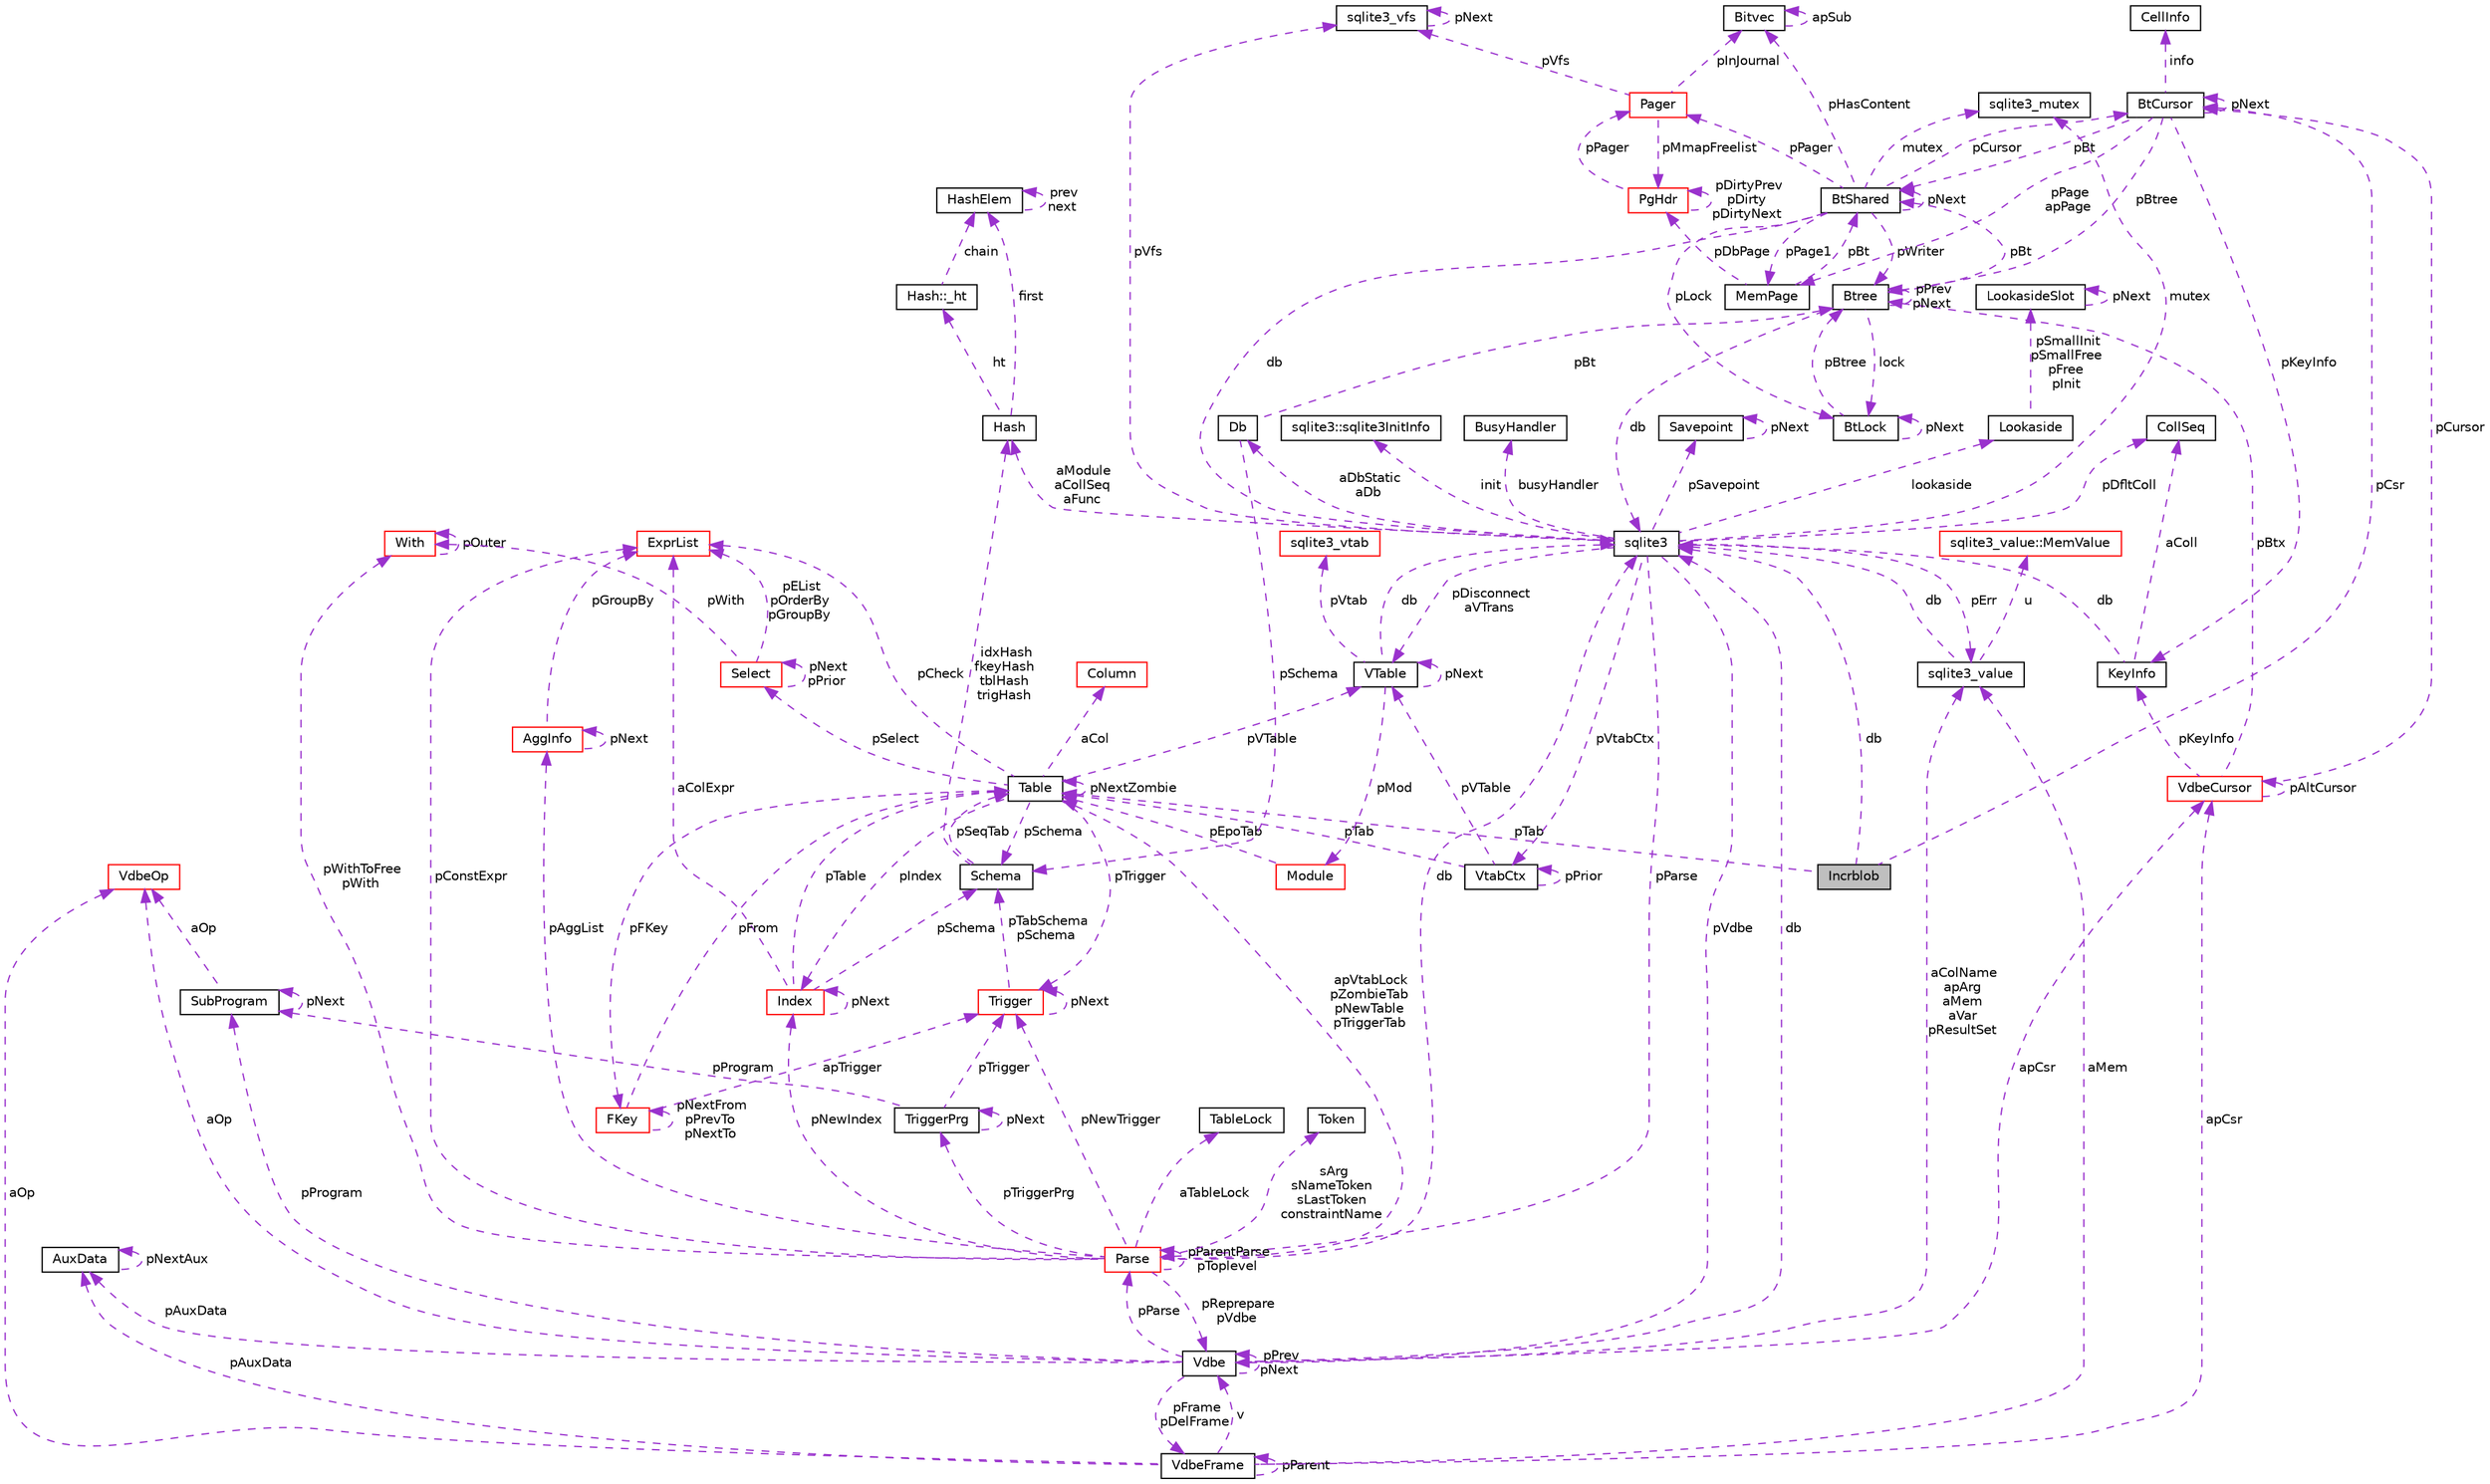 digraph "Incrblob"
{
 // LATEX_PDF_SIZE
  edge [fontname="Helvetica",fontsize="10",labelfontname="Helvetica",labelfontsize="10"];
  node [fontname="Helvetica",fontsize="10",shape=record];
  Node1 [label="Incrblob",height=0.2,width=0.4,color="black", fillcolor="grey75", style="filled", fontcolor="black",tooltip=" "];
  Node2 -> Node1 [dir="back",color="darkorchid3",fontsize="10",style="dashed",label=" pCsr" ,fontname="Helvetica"];
  Node2 [label="BtCursor",height=0.2,width=0.4,color="black", fillcolor="white", style="filled",URL="$structBtCursor.html",tooltip=" "];
  Node2 -> Node2 [dir="back",color="darkorchid3",fontsize="10",style="dashed",label=" pNext" ,fontname="Helvetica"];
  Node3 -> Node2 [dir="back",color="darkorchid3",fontsize="10",style="dashed",label=" info" ,fontname="Helvetica"];
  Node3 [label="CellInfo",height=0.2,width=0.4,color="black", fillcolor="white", style="filled",URL="$structCellInfo.html",tooltip=" "];
  Node4 -> Node2 [dir="back",color="darkorchid3",fontsize="10",style="dashed",label=" pBt" ,fontname="Helvetica"];
  Node4 [label="BtShared",height=0.2,width=0.4,color="black", fillcolor="white", style="filled",URL="$structBtShared.html",tooltip=" "];
  Node2 -> Node4 [dir="back",color="darkorchid3",fontsize="10",style="dashed",label=" pCursor" ,fontname="Helvetica"];
  Node4 -> Node4 [dir="back",color="darkorchid3",fontsize="10",style="dashed",label=" pNext" ,fontname="Helvetica"];
  Node5 -> Node4 [dir="back",color="darkorchid3",fontsize="10",style="dashed",label=" db" ,fontname="Helvetica"];
  Node5 [label="sqlite3",height=0.2,width=0.4,color="black", fillcolor="white", style="filled",URL="$structsqlite3.html",tooltip=" "];
  Node6 -> Node5 [dir="back",color="darkorchid3",fontsize="10",style="dashed",label=" pVdbe" ,fontname="Helvetica"];
  Node6 [label="Vdbe",height=0.2,width=0.4,color="black", fillcolor="white", style="filled",URL="$structVdbe.html",tooltip=" "];
  Node6 -> Node6 [dir="back",color="darkorchid3",fontsize="10",style="dashed",label=" pPrev\npNext" ,fontname="Helvetica"];
  Node5 -> Node6 [dir="back",color="darkorchid3",fontsize="10",style="dashed",label=" db" ,fontname="Helvetica"];
  Node7 -> Node6 [dir="back",color="darkorchid3",fontsize="10",style="dashed",label=" aColName\napArg\naMem\naVar\npResultSet" ,fontname="Helvetica"];
  Node7 [label="sqlite3_value",height=0.2,width=0.4,color="black", fillcolor="white", style="filled",URL="$structsqlite3__value.html",tooltip=" "];
  Node5 -> Node7 [dir="back",color="darkorchid3",fontsize="10",style="dashed",label=" db" ,fontname="Helvetica"];
  Node8 -> Node7 [dir="back",color="darkorchid3",fontsize="10",style="dashed",label=" u" ,fontname="Helvetica"];
  Node8 [label="sqlite3_value::MemValue",height=0.2,width=0.4,color="red", fillcolor="white", style="filled",URL="$unionsqlite3__value_1_1MemValue.html",tooltip=" "];
  Node11 -> Node6 [dir="back",color="darkorchid3",fontsize="10",style="dashed",label=" pFrame\npDelFrame" ,fontname="Helvetica"];
  Node11 [label="VdbeFrame",height=0.2,width=0.4,color="black", fillcolor="white", style="filled",URL="$structVdbeFrame.html",tooltip=" "];
  Node6 -> Node11 [dir="back",color="darkorchid3",fontsize="10",style="dashed",label=" v" ,fontname="Helvetica"];
  Node7 -> Node11 [dir="back",color="darkorchid3",fontsize="10",style="dashed",label=" aMem" ,fontname="Helvetica"];
  Node11 -> Node11 [dir="back",color="darkorchid3",fontsize="10",style="dashed",label=" pParent" ,fontname="Helvetica"];
  Node12 -> Node11 [dir="back",color="darkorchid3",fontsize="10",style="dashed",label=" pAuxData" ,fontname="Helvetica"];
  Node12 [label="AuxData",height=0.2,width=0.4,color="black", fillcolor="white", style="filled",URL="$structAuxData.html",tooltip=" "];
  Node12 -> Node12 [dir="back",color="darkorchid3",fontsize="10",style="dashed",label=" pNextAux" ,fontname="Helvetica"];
  Node13 -> Node11 [dir="back",color="darkorchid3",fontsize="10",style="dashed",label=" apCsr" ,fontname="Helvetica"];
  Node13 [label="VdbeCursor",height=0.2,width=0.4,color="red", fillcolor="white", style="filled",URL="$structVdbeCursor.html",tooltip=" "];
  Node2 -> Node13 [dir="back",color="darkorchid3",fontsize="10",style="dashed",label=" pCursor" ,fontname="Helvetica"];
  Node13 -> Node13 [dir="back",color="darkorchid3",fontsize="10",style="dashed",label=" pAltCursor" ,fontname="Helvetica"];
  Node17 -> Node13 [dir="back",color="darkorchid3",fontsize="10",style="dashed",label=" pKeyInfo" ,fontname="Helvetica"];
  Node17 [label="KeyInfo",height=0.2,width=0.4,color="black", fillcolor="white", style="filled",URL="$structKeyInfo.html",tooltip=" "];
  Node5 -> Node17 [dir="back",color="darkorchid3",fontsize="10",style="dashed",label=" db" ,fontname="Helvetica"];
  Node18 -> Node17 [dir="back",color="darkorchid3",fontsize="10",style="dashed",label=" aColl" ,fontname="Helvetica"];
  Node18 [label="CollSeq",height=0.2,width=0.4,color="black", fillcolor="white", style="filled",URL="$structCollSeq.html",tooltip=" "];
  Node31 -> Node13 [dir="back",color="darkorchid3",fontsize="10",style="dashed",label=" pBtx" ,fontname="Helvetica"];
  Node31 [label="Btree",height=0.2,width=0.4,color="black", fillcolor="white", style="filled",URL="$structBtree.html",tooltip=" "];
  Node4 -> Node31 [dir="back",color="darkorchid3",fontsize="10",style="dashed",label=" pBt" ,fontname="Helvetica"];
  Node5 -> Node31 [dir="back",color="darkorchid3",fontsize="10",style="dashed",label=" db" ,fontname="Helvetica"];
  Node32 -> Node31 [dir="back",color="darkorchid3",fontsize="10",style="dashed",label=" lock" ,fontname="Helvetica"];
  Node32 [label="BtLock",height=0.2,width=0.4,color="black", fillcolor="white", style="filled",URL="$structBtLock.html",tooltip=" "];
  Node32 -> Node32 [dir="back",color="darkorchid3",fontsize="10",style="dashed",label=" pNext" ,fontname="Helvetica"];
  Node31 -> Node32 [dir="back",color="darkorchid3",fontsize="10",style="dashed",label=" pBtree" ,fontname="Helvetica"];
  Node31 -> Node31 [dir="back",color="darkorchid3",fontsize="10",style="dashed",label=" pPrev\npNext" ,fontname="Helvetica"];
  Node33 -> Node11 [dir="back",color="darkorchid3",fontsize="10",style="dashed",label=" aOp" ,fontname="Helvetica"];
  Node33 [label="VdbeOp",height=0.2,width=0.4,color="red", fillcolor="white", style="filled",URL="$structVdbeOp.html",tooltip=" "];
  Node12 -> Node6 [dir="back",color="darkorchid3",fontsize="10",style="dashed",label=" pAuxData" ,fontname="Helvetica"];
  Node63 -> Node6 [dir="back",color="darkorchid3",fontsize="10",style="dashed",label=" pProgram" ,fontname="Helvetica"];
  Node63 [label="SubProgram",height=0.2,width=0.4,color="black", fillcolor="white", style="filled",URL="$structSubProgram.html",tooltip=" "];
  Node63 -> Node63 [dir="back",color="darkorchid3",fontsize="10",style="dashed",label=" pNext" ,fontname="Helvetica"];
  Node33 -> Node63 [dir="back",color="darkorchid3",fontsize="10",style="dashed",label=" aOp" ,fontname="Helvetica"];
  Node13 -> Node6 [dir="back",color="darkorchid3",fontsize="10",style="dashed",label=" apCsr" ,fontname="Helvetica"];
  Node65 -> Node6 [dir="back",color="darkorchid3",fontsize="10",style="dashed",label=" pParse" ,fontname="Helvetica"];
  Node65 [label="Parse",height=0.2,width=0.4,color="red", fillcolor="white", style="filled",URL="$structParse.html",tooltip=" "];
  Node44 -> Node65 [dir="back",color="darkorchid3",fontsize="10",style="dashed",label=" pAggList" ,fontname="Helvetica"];
  Node44 [label="AggInfo",height=0.2,width=0.4,color="red", fillcolor="white", style="filled",URL="$structAggInfo.html",tooltip=" "];
  Node44 -> Node44 [dir="back",color="darkorchid3",fontsize="10",style="dashed",label=" pNext" ,fontname="Helvetica"];
  Node47 -> Node44 [dir="back",color="darkorchid3",fontsize="10",style="dashed",label=" pGroupBy" ,fontname="Helvetica"];
  Node47 [label="ExprList",height=0.2,width=0.4,color="red", fillcolor="white", style="filled",URL="$structExprList.html",tooltip=" "];
  Node6 -> Node65 [dir="back",color="darkorchid3",fontsize="10",style="dashed",label=" pReprepare\npVdbe" ,fontname="Helvetica"];
  Node5 -> Node65 [dir="back",color="darkorchid3",fontsize="10",style="dashed",label=" db" ,fontname="Helvetica"];
  Node66 -> Node65 [dir="back",color="darkorchid3",fontsize="10",style="dashed",label=" aTableLock" ,fontname="Helvetica"];
  Node66 [label="TableLock",height=0.2,width=0.4,color="black", fillcolor="white", style="filled",URL="$structTableLock.html",tooltip=" "];
  Node67 -> Node65 [dir="back",color="darkorchid3",fontsize="10",style="dashed",label=" sArg\nsNameToken\nsLastToken\nconstraintName" ,fontname="Helvetica"];
  Node67 [label="Token",height=0.2,width=0.4,color="black", fillcolor="white", style="filled",URL="$structToken.html",tooltip=" "];
  Node50 -> Node65 [dir="back",color="darkorchid3",fontsize="10",style="dashed",label=" pWithToFree\npWith" ,fontname="Helvetica"];
  Node50 [label="With",height=0.2,width=0.4,color="red", fillcolor="white", style="filled",URL="$structWith.html",tooltip=" "];
  Node50 -> Node50 [dir="back",color="darkorchid3",fontsize="10",style="dashed",label=" pOuter" ,fontname="Helvetica"];
  Node37 -> Node65 [dir="back",color="darkorchid3",fontsize="10",style="dashed",label=" apVtabLock\npZombieTab\npNewTable\npTriggerTab" ,fontname="Helvetica"];
  Node37 [label="Table",height=0.2,width=0.4,color="black", fillcolor="white", style="filled",URL="$structTable.html",tooltip=" "];
  Node38 -> Node37 [dir="back",color="darkorchid3",fontsize="10",style="dashed",label=" pSchema" ,fontname="Helvetica"];
  Node38 [label="Schema",height=0.2,width=0.4,color="black", fillcolor="white", style="filled",URL="$structSchema.html",tooltip=" "];
  Node37 -> Node38 [dir="back",color="darkorchid3",fontsize="10",style="dashed",label=" pSeqTab" ,fontname="Helvetica"];
  Node39 -> Node38 [dir="back",color="darkorchid3",fontsize="10",style="dashed",label=" idxHash\nfkeyHash\ntblHash\ntrigHash" ,fontname="Helvetica"];
  Node39 [label="Hash",height=0.2,width=0.4,color="black", fillcolor="white", style="filled",URL="$structHash.html",tooltip=" "];
  Node40 -> Node39 [dir="back",color="darkorchid3",fontsize="10",style="dashed",label=" ht" ,fontname="Helvetica"];
  Node40 [label="Hash::_ht",height=0.2,width=0.4,color="black", fillcolor="white", style="filled",URL="$structHash_1_1__ht.html",tooltip=" "];
  Node41 -> Node40 [dir="back",color="darkorchid3",fontsize="10",style="dashed",label=" chain" ,fontname="Helvetica"];
  Node41 [label="HashElem",height=0.2,width=0.4,color="black", fillcolor="white", style="filled",URL="$structHashElem.html",tooltip=" "];
  Node41 -> Node41 [dir="back",color="darkorchid3",fontsize="10",style="dashed",label=" prev\nnext" ,fontname="Helvetica"];
  Node41 -> Node39 [dir="back",color="darkorchid3",fontsize="10",style="dashed",label=" first" ,fontname="Helvetica"];
  Node42 -> Node37 [dir="back",color="darkorchid3",fontsize="10",style="dashed",label=" aCol" ,fontname="Helvetica"];
  Node42 [label="Column",height=0.2,width=0.4,color="red", fillcolor="white", style="filled",URL="$structColumn.html",tooltip=" "];
  Node58 -> Node37 [dir="back",color="darkorchid3",fontsize="10",style="dashed",label=" pFKey" ,fontname="Helvetica"];
  Node58 [label="FKey",height=0.2,width=0.4,color="red", fillcolor="white", style="filled",URL="$structFKey.html",tooltip=" "];
  Node58 -> Node58 [dir="back",color="darkorchid3",fontsize="10",style="dashed",label=" pNextFrom\npPrevTo\npNextTo" ,fontname="Helvetica"];
  Node37 -> Node58 [dir="back",color="darkorchid3",fontsize="10",style="dashed",label=" pFrom" ,fontname="Helvetica"];
  Node60 -> Node58 [dir="back",color="darkorchid3",fontsize="10",style="dashed",label=" apTrigger" ,fontname="Helvetica"];
  Node60 [label="Trigger",height=0.2,width=0.4,color="red", fillcolor="white", style="filled",URL="$structTrigger.html",tooltip=" "];
  Node38 -> Node60 [dir="back",color="darkorchid3",fontsize="10",style="dashed",label=" pTabSchema\npSchema" ,fontname="Helvetica"];
  Node60 -> Node60 [dir="back",color="darkorchid3",fontsize="10",style="dashed",label=" pNext" ,fontname="Helvetica"];
  Node35 -> Node37 [dir="back",color="darkorchid3",fontsize="10",style="dashed",label=" pVTable" ,fontname="Helvetica"];
  Node35 [label="VTable",height=0.2,width=0.4,color="black", fillcolor="white", style="filled",URL="$structVTable.html",tooltip=" "];
  Node5 -> Node35 [dir="back",color="darkorchid3",fontsize="10",style="dashed",label=" db" ,fontname="Helvetica"];
  Node35 -> Node35 [dir="back",color="darkorchid3",fontsize="10",style="dashed",label=" pNext" ,fontname="Helvetica"];
  Node36 -> Node35 [dir="back",color="darkorchid3",fontsize="10",style="dashed",label=" pMod" ,fontname="Helvetica"];
  Node36 [label="Module",height=0.2,width=0.4,color="red", fillcolor="white", style="filled",URL="$structModule.html",tooltip=" "];
  Node37 -> Node36 [dir="back",color="darkorchid3",fontsize="10",style="dashed",label=" pEpoTab" ,fontname="Helvetica"];
  Node15 -> Node35 [dir="back",color="darkorchid3",fontsize="10",style="dashed",label=" pVtab" ,fontname="Helvetica"];
  Node15 [label="sqlite3_vtab",height=0.2,width=0.4,color="red", fillcolor="white", style="filled",URL="$structsqlite3__vtab.html",tooltip=" "];
  Node37 -> Node37 [dir="back",color="darkorchid3",fontsize="10",style="dashed",label=" pNextZombie" ,fontname="Helvetica"];
  Node60 -> Node37 [dir="back",color="darkorchid3",fontsize="10",style="dashed",label=" pTrigger" ,fontname="Helvetica"];
  Node49 -> Node37 [dir="back",color="darkorchid3",fontsize="10",style="dashed",label=" pSelect" ,fontname="Helvetica"];
  Node49 [label="Select",height=0.2,width=0.4,color="red", fillcolor="white", style="filled",URL="$structSelect.html",tooltip=" "];
  Node50 -> Node49 [dir="back",color="darkorchid3",fontsize="10",style="dashed",label=" pWith" ,fontname="Helvetica"];
  Node49 -> Node49 [dir="back",color="darkorchid3",fontsize="10",style="dashed",label=" pNext\npPrior" ,fontname="Helvetica"];
  Node47 -> Node49 [dir="back",color="darkorchid3",fontsize="10",style="dashed",label=" pEList\npOrderBy\npGroupBy" ,fontname="Helvetica"];
  Node47 -> Node37 [dir="back",color="darkorchid3",fontsize="10",style="dashed",label=" pCheck" ,fontname="Helvetica"];
  Node56 -> Node37 [dir="back",color="darkorchid3",fontsize="10",style="dashed",label=" pIndex" ,fontname="Helvetica"];
  Node56 [label="Index",height=0.2,width=0.4,color="red", fillcolor="white", style="filled",URL="$structIndex.html",tooltip=" "];
  Node38 -> Node56 [dir="back",color="darkorchid3",fontsize="10",style="dashed",label=" pSchema" ,fontname="Helvetica"];
  Node37 -> Node56 [dir="back",color="darkorchid3",fontsize="10",style="dashed",label=" pTable" ,fontname="Helvetica"];
  Node47 -> Node56 [dir="back",color="darkorchid3",fontsize="10",style="dashed",label=" aColExpr" ,fontname="Helvetica"];
  Node56 -> Node56 [dir="back",color="darkorchid3",fontsize="10",style="dashed",label=" pNext" ,fontname="Helvetica"];
  Node60 -> Node65 [dir="back",color="darkorchid3",fontsize="10",style="dashed",label=" pNewTrigger" ,fontname="Helvetica"];
  Node68 -> Node65 [dir="back",color="darkorchid3",fontsize="10",style="dashed",label=" pTriggerPrg" ,fontname="Helvetica"];
  Node68 [label="TriggerPrg",height=0.2,width=0.4,color="black", fillcolor="white", style="filled",URL="$structTriggerPrg.html",tooltip=" "];
  Node63 -> Node68 [dir="back",color="darkorchid3",fontsize="10",style="dashed",label=" pProgram" ,fontname="Helvetica"];
  Node60 -> Node68 [dir="back",color="darkorchid3",fontsize="10",style="dashed",label=" pTrigger" ,fontname="Helvetica"];
  Node68 -> Node68 [dir="back",color="darkorchid3",fontsize="10",style="dashed",label=" pNext" ,fontname="Helvetica"];
  Node56 -> Node65 [dir="back",color="darkorchid3",fontsize="10",style="dashed",label=" pNewIndex" ,fontname="Helvetica"];
  Node47 -> Node65 [dir="back",color="darkorchid3",fontsize="10",style="dashed",label=" pConstExpr" ,fontname="Helvetica"];
  Node65 -> Node65 [dir="back",color="darkorchid3",fontsize="10",style="dashed",label=" pParentParse\npToplevel" ,fontname="Helvetica"];
  Node33 -> Node6 [dir="back",color="darkorchid3",fontsize="10",style="dashed",label=" aOp" ,fontname="Helvetica"];
  Node71 -> Node5 [dir="back",color="darkorchid3",fontsize="10",style="dashed",label=" pSavepoint" ,fontname="Helvetica"];
  Node71 [label="Savepoint",height=0.2,width=0.4,color="black", fillcolor="white", style="filled",URL="$structSavepoint.html",tooltip=" "];
  Node71 -> Node71 [dir="back",color="darkorchid3",fontsize="10",style="dashed",label=" pNext" ,fontname="Helvetica"];
  Node72 -> Node5 [dir="back",color="darkorchid3",fontsize="10",style="dashed",label=" lookaside" ,fontname="Helvetica"];
  Node72 [label="Lookaside",height=0.2,width=0.4,color="black", fillcolor="white", style="filled",URL="$structLookaside.html",tooltip=" "];
  Node73 -> Node72 [dir="back",color="darkorchid3",fontsize="10",style="dashed",label=" pSmallInit\npSmallFree\npFree\npInit" ,fontname="Helvetica"];
  Node73 [label="LookasideSlot",height=0.2,width=0.4,color="black", fillcolor="white", style="filled",URL="$structLookasideSlot.html",tooltip=" "];
  Node73 -> Node73 [dir="back",color="darkorchid3",fontsize="10",style="dashed",label=" pNext" ,fontname="Helvetica"];
  Node7 -> Node5 [dir="back",color="darkorchid3",fontsize="10",style="dashed",label=" pErr" ,fontname="Helvetica"];
  Node74 -> Node5 [dir="back",color="darkorchid3",fontsize="10",style="dashed",label=" mutex" ,fontname="Helvetica"];
  Node74 [label="sqlite3_mutex",height=0.2,width=0.4,color="black", fillcolor="white", style="filled",URL="$structsqlite3__mutex.html",tooltip=" "];
  Node75 -> Node5 [dir="back",color="darkorchid3",fontsize="10",style="dashed",label=" pVfs" ,fontname="Helvetica"];
  Node75 [label="sqlite3_vfs",height=0.2,width=0.4,color="black", fillcolor="white", style="filled",URL="$structsqlite3__vfs.html",tooltip=" "];
  Node75 -> Node75 [dir="back",color="darkorchid3",fontsize="10",style="dashed",label=" pNext" ,fontname="Helvetica"];
  Node76 -> Node5 [dir="back",color="darkorchid3",fontsize="10",style="dashed",label=" init" ,fontname="Helvetica"];
  Node76 [label="sqlite3::sqlite3InitInfo",height=0.2,width=0.4,color="black", fillcolor="white", style="filled",URL="$structsqlite3_1_1sqlite3InitInfo.html",tooltip=" "];
  Node77 -> Node5 [dir="back",color="darkorchid3",fontsize="10",style="dashed",label=" busyHandler" ,fontname="Helvetica"];
  Node77 [label="BusyHandler",height=0.2,width=0.4,color="black", fillcolor="white", style="filled",URL="$structBusyHandler.html",tooltip=" "];
  Node78 -> Node5 [dir="back",color="darkorchid3",fontsize="10",style="dashed",label=" pVtabCtx" ,fontname="Helvetica"];
  Node78 [label="VtabCtx",height=0.2,width=0.4,color="black", fillcolor="white", style="filled",URL="$structVtabCtx.html",tooltip=" "];
  Node78 -> Node78 [dir="back",color="darkorchid3",fontsize="10",style="dashed",label=" pPrior" ,fontname="Helvetica"];
  Node35 -> Node78 [dir="back",color="darkorchid3",fontsize="10",style="dashed",label=" pVTable" ,fontname="Helvetica"];
  Node37 -> Node78 [dir="back",color="darkorchid3",fontsize="10",style="dashed",label=" pTab" ,fontname="Helvetica"];
  Node18 -> Node5 [dir="back",color="darkorchid3",fontsize="10",style="dashed",label=" pDfltColl" ,fontname="Helvetica"];
  Node35 -> Node5 [dir="back",color="darkorchid3",fontsize="10",style="dashed",label=" pDisconnect\naVTrans" ,fontname="Helvetica"];
  Node79 -> Node5 [dir="back",color="darkorchid3",fontsize="10",style="dashed",label=" aDbStatic\naDb" ,fontname="Helvetica"];
  Node79 [label="Db",height=0.2,width=0.4,color="black", fillcolor="white", style="filled",URL="$structDb.html",tooltip=" "];
  Node38 -> Node79 [dir="back",color="darkorchid3",fontsize="10",style="dashed",label=" pSchema" ,fontname="Helvetica"];
  Node31 -> Node79 [dir="back",color="darkorchid3",fontsize="10",style="dashed",label=" pBt" ,fontname="Helvetica"];
  Node39 -> Node5 [dir="back",color="darkorchid3",fontsize="10",style="dashed",label=" aModule\naCollSeq\naFunc" ,fontname="Helvetica"];
  Node65 -> Node5 [dir="back",color="darkorchid3",fontsize="10",style="dashed",label=" pParse" ,fontname="Helvetica"];
  Node80 -> Node4 [dir="back",color="darkorchid3",fontsize="10",style="dashed",label=" pHasContent" ,fontname="Helvetica"];
  Node80 [label="Bitvec",height=0.2,width=0.4,color="black", fillcolor="white", style="filled",URL="$structBitvec.html",tooltip=" "];
  Node80 -> Node80 [dir="back",color="darkorchid3",fontsize="10",style="dashed",label=" apSub" ,fontname="Helvetica"];
  Node74 -> Node4 [dir="back",color="darkorchid3",fontsize="10",style="dashed",label=" mutex" ,fontname="Helvetica"];
  Node32 -> Node4 [dir="back",color="darkorchid3",fontsize="10",style="dashed",label=" pLock" ,fontname="Helvetica"];
  Node81 -> Node4 [dir="back",color="darkorchid3",fontsize="10",style="dashed",label=" pPage1" ,fontname="Helvetica"];
  Node81 [label="MemPage",height=0.2,width=0.4,color="black", fillcolor="white", style="filled",URL="$structMemPage.html",tooltip=" "];
  Node4 -> Node81 [dir="back",color="darkorchid3",fontsize="10",style="dashed",label=" pBt" ,fontname="Helvetica"];
  Node82 -> Node81 [dir="back",color="darkorchid3",fontsize="10",style="dashed",label=" pDbPage" ,fontname="Helvetica"];
  Node82 [label="PgHdr",height=0.2,width=0.4,color="red", fillcolor="white", style="filled",URL="$structPgHdr.html",tooltip=" "];
  Node82 -> Node82 [dir="back",color="darkorchid3",fontsize="10",style="dashed",label=" pDirtyPrev\npDirty\npDirtyNext" ,fontname="Helvetica"];
  Node85 -> Node82 [dir="back",color="darkorchid3",fontsize="10",style="dashed",label=" pPager" ,fontname="Helvetica"];
  Node85 [label="Pager",height=0.2,width=0.4,color="red", fillcolor="white", style="filled",URL="$structPager.html",tooltip=" "];
  Node80 -> Node85 [dir="back",color="darkorchid3",fontsize="10",style="dashed",label=" pInJournal" ,fontname="Helvetica"];
  Node75 -> Node85 [dir="back",color="darkorchid3",fontsize="10",style="dashed",label=" pVfs" ,fontname="Helvetica"];
  Node82 -> Node85 [dir="back",color="darkorchid3",fontsize="10",style="dashed",label=" pMmapFreelist" ,fontname="Helvetica"];
  Node31 -> Node4 [dir="back",color="darkorchid3",fontsize="10",style="dashed",label=" pWriter" ,fontname="Helvetica"];
  Node85 -> Node4 [dir="back",color="darkorchid3",fontsize="10",style="dashed",label=" pPager" ,fontname="Helvetica"];
  Node81 -> Node2 [dir="back",color="darkorchid3",fontsize="10",style="dashed",label=" pPage\napPage" ,fontname="Helvetica"];
  Node17 -> Node2 [dir="back",color="darkorchid3",fontsize="10",style="dashed",label=" pKeyInfo" ,fontname="Helvetica"];
  Node31 -> Node2 [dir="back",color="darkorchid3",fontsize="10",style="dashed",label=" pBtree" ,fontname="Helvetica"];
  Node5 -> Node1 [dir="back",color="darkorchid3",fontsize="10",style="dashed",label=" db" ,fontname="Helvetica"];
  Node37 -> Node1 [dir="back",color="darkorchid3",fontsize="10",style="dashed",label=" pTab" ,fontname="Helvetica"];
}

